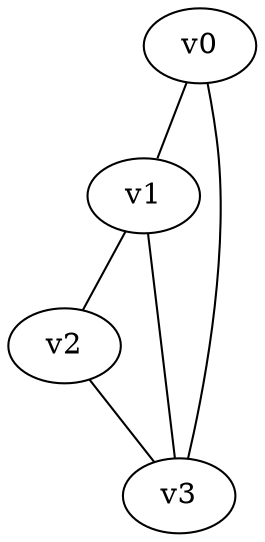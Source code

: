 //THIS IS COMMENT : example undirected graph
graph gn4 {
v0 -- v1;
v1 -- v2;
v0 -- v3;
v2 -- v3;
v1 -- v3;
}
